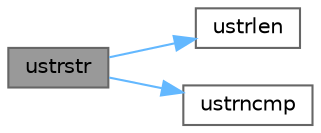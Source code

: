 digraph "ustrstr"
{
 // LATEX_PDF_SIZE
  bgcolor="transparent";
  edge [fontname=Helvetica,fontsize=10,labelfontname=Helvetica,labelfontsize=10];
  node [fontname=Helvetica,fontsize=10,shape=box,height=0.2,width=0.4];
  rankdir="LR";
  Node1 [id="Node000001",label="ustrstr",height=0.2,width=0.4,color="gray40", fillcolor="grey60", style="filled", fontcolor="black",tooltip=" "];
  Node1 -> Node2 [id="edge1_Node000001_Node000002",color="steelblue1",style="solid",tooltip=" "];
  Node2 [id="Node000002",label="ustrlen",height=0.2,width=0.4,color="grey40", fillcolor="white", style="filled",URL="$group__ustdlib__api.html#ga277a9ccba3eabd09f2214dd508ddae9e",tooltip=" "];
  Node1 -> Node3 [id="edge2_Node000001_Node000003",color="steelblue1",style="solid",tooltip=" "];
  Node3 [id="Node000003",label="ustrncmp",height=0.2,width=0.4,color="grey40", fillcolor="white", style="filled",URL="$group__ustdlib__api.html#gad21ed7429e68621153a72a7230a6a077",tooltip=" "];
}
